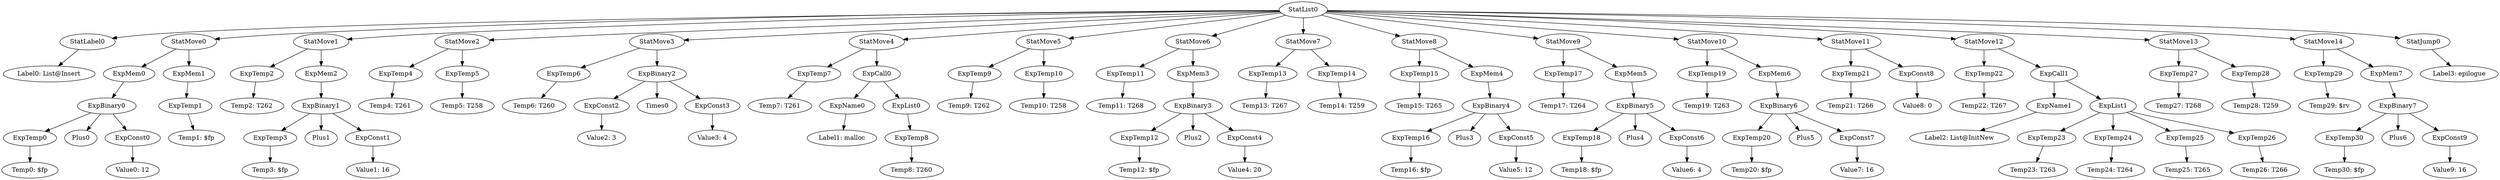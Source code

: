 digraph {
	ordering = out;
	ExpMem7 -> ExpBinary7;
	ExpTemp29 -> "Temp29: $rv";
	StatMove13 -> ExpTemp27;
	StatMove13 -> ExpTemp28;
	ExpTemp27 -> "Temp27: T268";
	ExpTemp26 -> "Temp26: T266";
	ExpTemp25 -> "Temp25: T265";
	StatJump0 -> "Label3: epilogue";
	ExpCall1 -> ExpName1;
	ExpCall1 -> ExpList1;
	StatMove11 -> ExpTemp21;
	StatMove11 -> ExpConst8;
	ExpTemp24 -> "Temp24: T264";
	ExpMem6 -> ExpBinary6;
	ExpConst7 -> "Value7: 16";
	ExpTemp20 -> "Temp20: $fp";
	StatMove10 -> ExpTemp19;
	StatMove10 -> ExpMem6;
	ExpConst9 -> "Value9: 16";
	ExpBinary5 -> ExpTemp18;
	ExpBinary5 -> Plus4;
	ExpBinary5 -> ExpConst6;
	StatMove9 -> ExpTemp17;
	StatMove9 -> ExpMem5;
	ExpTemp21 -> "Temp21: T266";
	ExpTemp17 -> "Temp17: T264";
	ExpMem4 -> ExpBinary4;
	ExpTemp22 -> "Temp22: T267";
	StatMove3 -> ExpTemp6;
	StatMove3 -> ExpBinary2;
	ExpTemp11 -> "Temp11: T268";
	ExpTemp5 -> "Temp5: T258";
	ExpTemp1 -> "Temp1: $fp";
	ExpTemp28 -> "Temp28: T259";
	ExpTemp14 -> "Temp14: T259";
	ExpTemp4 -> "Temp4: T261";
	ExpTemp3 -> "Temp3: $fp";
	ExpConst1 -> "Value1: 16";
	StatMove1 -> ExpTemp2;
	StatMove1 -> ExpMem2;
	ExpBinary7 -> ExpTemp30;
	ExpBinary7 -> Plus6;
	ExpBinary7 -> ExpConst9;
	ExpTemp18 -> "Temp18: $fp";
	ExpTemp8 -> "Temp8: T260";
	ExpTemp23 -> "Temp23: T263";
	ExpBinary0 -> ExpTemp0;
	ExpBinary0 -> Plus0;
	ExpBinary0 -> ExpConst0;
	ExpTemp12 -> "Temp12: $fp";
	ExpMem2 -> ExpBinary1;
	StatMove14 -> ExpTemp29;
	StatMove14 -> ExpMem7;
	ExpCall0 -> ExpName0;
	ExpCall0 -> ExpList0;
	ExpTemp7 -> "Temp7: T261";
	ExpTemp0 -> "Temp0: $fp";
	StatList0 -> StatLabel0;
	StatList0 -> StatMove0;
	StatList0 -> StatMove1;
	StatList0 -> StatMove2;
	StatList0 -> StatMove3;
	StatList0 -> StatMove4;
	StatList0 -> StatMove5;
	StatList0 -> StatMove6;
	StatList0 -> StatMove7;
	StatList0 -> StatMove8;
	StatList0 -> StatMove9;
	StatList0 -> StatMove10;
	StatList0 -> StatMove11;
	StatList0 -> StatMove12;
	StatList0 -> StatMove13;
	StatList0 -> StatMove14;
	StatList0 -> StatJump0;
	ExpMem5 -> ExpBinary5;
	ExpBinary2 -> ExpConst2;
	ExpBinary2 -> Times0;
	ExpBinary2 -> ExpConst3;
	StatLabel0 -> "Label0: List@Insert";
	ExpTemp19 -> "Temp19: T263";
	StatMove2 -> ExpTemp4;
	StatMove2 -> ExpTemp5;
	ExpTemp2 -> "Temp2: T262";
	ExpTemp10 -> "Temp10: T258";
	ExpList1 -> ExpTemp23;
	ExpList1 -> ExpTemp24;
	ExpList1 -> ExpTemp25;
	ExpList1 -> ExpTemp26;
	ExpBinary1 -> ExpTemp3;
	ExpBinary1 -> Plus1;
	ExpBinary1 -> ExpConst1;
	ExpMem0 -> ExpBinary0;
	StatMove4 -> ExpTemp7;
	StatMove4 -> ExpCall0;
	StatMove7 -> ExpTemp13;
	StatMove7 -> ExpTemp14;
	ExpConst6 -> "Value6: 4";
	ExpMem1 -> ExpTemp1;
	ExpTemp30 -> "Temp30: $fp";
	ExpConst3 -> "Value3: 4";
	ExpName0 -> "Label1: malloc";
	ExpList0 -> ExpTemp8;
	ExpName1 -> "Label2: List@InitNew";
	ExpTemp15 -> "Temp15: T265";
	ExpTemp9 -> "Temp9: T262";
	ExpTemp6 -> "Temp6: T260";
	StatMove6 -> ExpTemp11;
	StatMove6 -> ExpMem3;
	StatMove12 -> ExpTemp22;
	StatMove12 -> ExpCall1;
	ExpConst2 -> "Value2: 3";
	ExpBinary3 -> ExpTemp12;
	ExpBinary3 -> Plus2;
	ExpBinary3 -> ExpConst4;
	StatMove5 -> ExpTemp9;
	StatMove5 -> ExpTemp10;
	ExpConst5 -> "Value5: 12";
	ExpConst8 -> "Value8: 0";
	ExpConst4 -> "Value4: 20";
	ExpMem3 -> ExpBinary3;
	ExpTemp13 -> "Temp13: T267";
	ExpBinary6 -> ExpTemp20;
	ExpBinary6 -> Plus5;
	ExpBinary6 -> ExpConst7;
	ExpTemp16 -> "Temp16: $fp";
	StatMove0 -> ExpMem0;
	StatMove0 -> ExpMem1;
	StatMove8 -> ExpTemp15;
	StatMove8 -> ExpMem4;
	ExpConst0 -> "Value0: 12";
	ExpBinary4 -> ExpTemp16;
	ExpBinary4 -> Plus3;
	ExpBinary4 -> ExpConst5;
}

